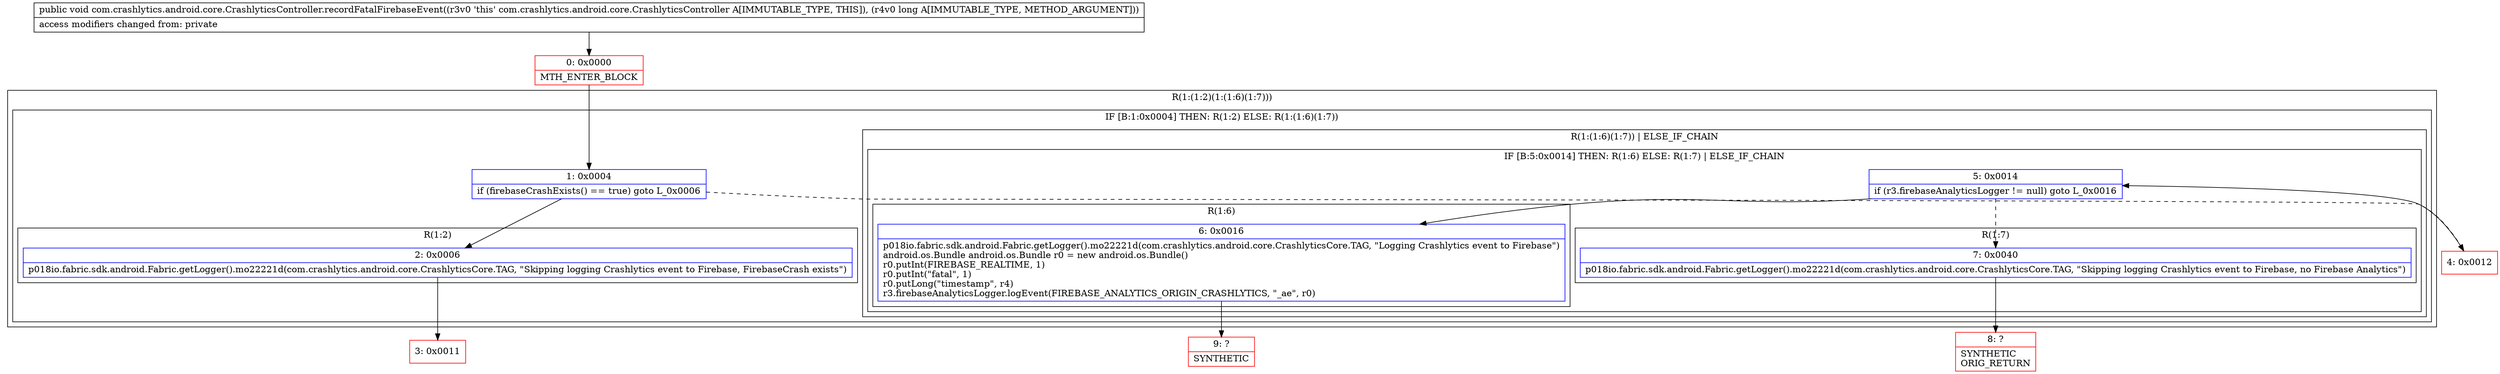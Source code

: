 digraph "CFG forcom.crashlytics.android.core.CrashlyticsController.recordFatalFirebaseEvent(J)V" {
subgraph cluster_Region_1031736384 {
label = "R(1:(1:2)(1:(1:6)(1:7)))";
node [shape=record,color=blue];
subgraph cluster_IfRegion_816413911 {
label = "IF [B:1:0x0004] THEN: R(1:2) ELSE: R(1:(1:6)(1:7))";
node [shape=record,color=blue];
Node_1 [shape=record,label="{1\:\ 0x0004|if (firebaseCrashExists() == true) goto L_0x0006\l}"];
subgraph cluster_Region_501997096 {
label = "R(1:2)";
node [shape=record,color=blue];
Node_2 [shape=record,label="{2\:\ 0x0006|p018io.fabric.sdk.android.Fabric.getLogger().mo22221d(com.crashlytics.android.core.CrashlyticsCore.TAG, \"Skipping logging Crashlytics event to Firebase, FirebaseCrash exists\")\l}"];
}
subgraph cluster_Region_304384121 {
label = "R(1:(1:6)(1:7)) | ELSE_IF_CHAIN\l";
node [shape=record,color=blue];
subgraph cluster_IfRegion_1476168561 {
label = "IF [B:5:0x0014] THEN: R(1:6) ELSE: R(1:7) | ELSE_IF_CHAIN\l";
node [shape=record,color=blue];
Node_5 [shape=record,label="{5\:\ 0x0014|if (r3.firebaseAnalyticsLogger != null) goto L_0x0016\l}"];
subgraph cluster_Region_2090678070 {
label = "R(1:6)";
node [shape=record,color=blue];
Node_6 [shape=record,label="{6\:\ 0x0016|p018io.fabric.sdk.android.Fabric.getLogger().mo22221d(com.crashlytics.android.core.CrashlyticsCore.TAG, \"Logging Crashlytics event to Firebase\")\landroid.os.Bundle android.os.Bundle r0 = new android.os.Bundle()\lr0.putInt(FIREBASE_REALTIME, 1)\lr0.putInt(\"fatal\", 1)\lr0.putLong(\"timestamp\", r4)\lr3.firebaseAnalyticsLogger.logEvent(FIREBASE_ANALYTICS_ORIGIN_CRASHLYTICS, \"_ae\", r0)\l}"];
}
subgraph cluster_Region_742918813 {
label = "R(1:7)";
node [shape=record,color=blue];
Node_7 [shape=record,label="{7\:\ 0x0040|p018io.fabric.sdk.android.Fabric.getLogger().mo22221d(com.crashlytics.android.core.CrashlyticsCore.TAG, \"Skipping logging Crashlytics event to Firebase, no Firebase Analytics\")\l}"];
}
}
}
}
}
Node_0 [shape=record,color=red,label="{0\:\ 0x0000|MTH_ENTER_BLOCK\l}"];
Node_3 [shape=record,color=red,label="{3\:\ 0x0011}"];
Node_4 [shape=record,color=red,label="{4\:\ 0x0012}"];
Node_8 [shape=record,color=red,label="{8\:\ ?|SYNTHETIC\lORIG_RETURN\l}"];
Node_9 [shape=record,color=red,label="{9\:\ ?|SYNTHETIC\l}"];
MethodNode[shape=record,label="{public void com.crashlytics.android.core.CrashlyticsController.recordFatalFirebaseEvent((r3v0 'this' com.crashlytics.android.core.CrashlyticsController A[IMMUTABLE_TYPE, THIS]), (r4v0 long A[IMMUTABLE_TYPE, METHOD_ARGUMENT]))  | access modifiers changed from: private\l}"];
MethodNode -> Node_0;
Node_1 -> Node_2;
Node_1 -> Node_4[style=dashed];
Node_2 -> Node_3;
Node_5 -> Node_6;
Node_5 -> Node_7[style=dashed];
Node_6 -> Node_9;
Node_7 -> Node_8;
Node_0 -> Node_1;
Node_4 -> Node_5;
}


